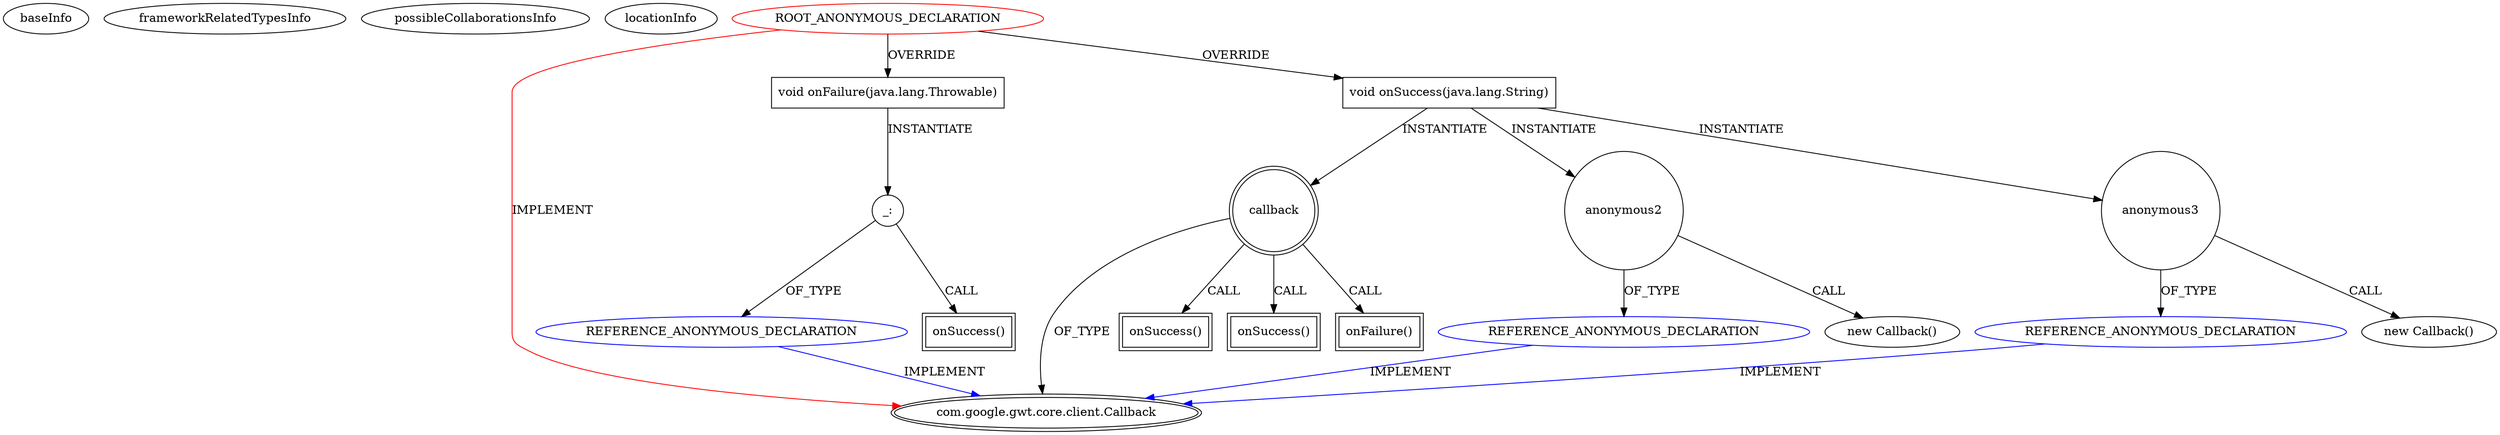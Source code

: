 digraph {
baseInfo[graphId=78,category="extension_graph",isAnonymous=true,possibleRelation=true]
frameworkRelatedTypesInfo[0="com.google.gwt.core.client.Callback"]
possibleCollaborationsInfo[0="78~OVERRIDING_METHOD_DECLARATION-METHOD_CALL-~com.google.gwt.core.client.Callback ~com.google.gwt.core.client.Callback ~true~true",1="78~OVERRIDING_METHOD_DECLARATION-INSTANTIATION-~com.google.gwt.core.client.Callback ~com.google.gwt.core.client.Callback ~true~true"]
locationInfo[projectName="Cauac-GXTProject",filePath="/Cauac-GXTProject/GXTProject-master/src/main/java/gxtproject/client/Main.java",contextSignature="void load(main.java.gxtproject.client.Main.PhotoLoadConfig,com.google.gwt.core.client.Callback)",graphId="78"]
0[label="ROOT_ANONYMOUS_DECLARATION",vertexType="ROOT_ANONYMOUS_DECLARATION",isFrameworkType=false,color=red]
1[label="com.google.gwt.core.client.Callback",vertexType="FRAMEWORK_INTERFACE_TYPE",isFrameworkType=true,peripheries=2]
2[label="void onFailure(java.lang.Throwable)",vertexType="OVERRIDING_METHOD_DECLARATION",isFrameworkType=false,shape=box]
3[label="_:",vertexType="VARIABLE_EXPRESION",isFrameworkType=false,shape=circle]
5[label="REFERENCE_ANONYMOUS_DECLARATION",vertexType="REFERENCE_ANONYMOUS_DECLARATION",isFrameworkType=false,color=blue]
4[label="onSuccess()",vertexType="INSIDE_CALL",isFrameworkType=true,peripheries=2,shape=box]
7[label="void onSuccess(java.lang.String)",vertexType="OVERRIDING_METHOD_DECLARATION",isFrameworkType=false,shape=box]
8[label="callback",vertexType="VARIABLE_EXPRESION",isFrameworkType=true,peripheries=2,shape=circle]
9[label="onSuccess()",vertexType="INSIDE_CALL",isFrameworkType=true,peripheries=2,shape=box]
12[label="anonymous2",vertexType="VARIABLE_EXPRESION",isFrameworkType=false,shape=circle]
13[label="REFERENCE_ANONYMOUS_DECLARATION",vertexType="REFERENCE_ANONYMOUS_DECLARATION",isFrameworkType=false,color=blue]
11[label="new Callback()",vertexType="CONSTRUCTOR_CALL",isFrameworkType=false]
16[label="anonymous3",vertexType="VARIABLE_EXPRESION",isFrameworkType=false,shape=circle]
17[label="REFERENCE_ANONYMOUS_DECLARATION",vertexType="REFERENCE_ANONYMOUS_DECLARATION",isFrameworkType=false,color=blue]
15[label="new Callback()",vertexType="CONSTRUCTOR_CALL",isFrameworkType=false]
20[label="onSuccess()",vertexType="INSIDE_CALL",isFrameworkType=true,peripheries=2,shape=box]
22[label="onFailure()",vertexType="INSIDE_CALL",isFrameworkType=true,peripheries=2,shape=box]
0->1[label="IMPLEMENT",color=red]
0->2[label="OVERRIDE"]
2->3[label="INSTANTIATE"]
5->1[label="IMPLEMENT",color=blue]
3->5[label="OF_TYPE"]
3->4[label="CALL"]
0->7[label="OVERRIDE"]
7->8[label="INSTANTIATE"]
8->1[label="OF_TYPE"]
8->9[label="CALL"]
7->12[label="INSTANTIATE"]
13->1[label="IMPLEMENT",color=blue]
12->13[label="OF_TYPE"]
12->11[label="CALL"]
7->16[label="INSTANTIATE"]
17->1[label="IMPLEMENT",color=blue]
16->17[label="OF_TYPE"]
16->15[label="CALL"]
8->20[label="CALL"]
8->22[label="CALL"]
}
